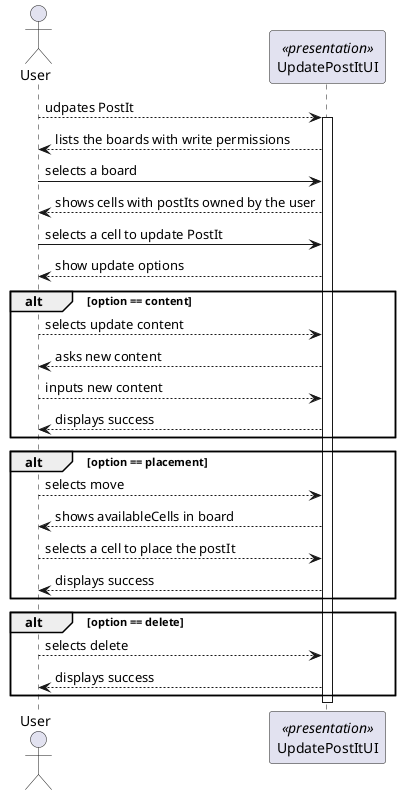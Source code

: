 @startuml
'http://plantuml.com/skinparam.html
skinparam handwritten false
skinparam packageStyle rect
skinparam defaultFontName FG Virgil
skinparam shadowing false

actor User as Actor
participant UpdatePostItUI as UI <<presentation>>




Actor --> UI: udpates PostIt
activate UI

UI --> Actor: lists the boards with write permissions
Actor -> UI: selects a board



UI --> Actor : shows cells with postIts owned by the user
Actor -> UI: selects a cell to update PostIt


        UI-->Actor: show update options


        alt option == content
        Actor --> UI : selects update content
        UI-->Actor: asks new content
        Actor --> UI : inputs new content




         UI --> Actor : displays success
end

alt option == placement
        Actor --> UI :  selects move


         UI --> Actor : shows availableCells in board


         Actor --> UI :  selects a cell to place the postIt


         UI --> Actor : displays success
          end




          alt option == delete
                  Actor --> UI :  selects delete

UI --> Actor : displays success

                    end


deactivate UI
@enduml